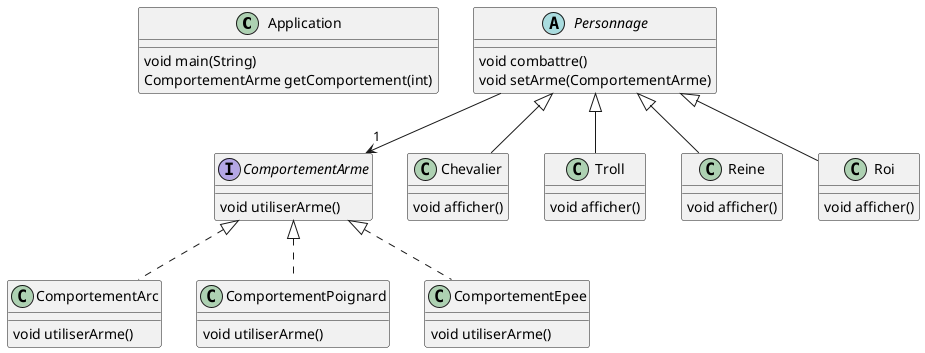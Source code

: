 @startuml

' definitions
' -----------

' package "appli"
class Application
' end package

' package "comportements"
interface ComportementArme
' end package

' package "modeles"
abstract Personnage
class Chevalier
class Troll
class Reine
class Roi
' end package

' package "comportements.impl"
class ComportementArc
class ComportementPoignard
class ComportementEpee
' end package

' content
' -------

' Application:
Application : void main(String)
Application : ComportementArme getComportement(int)

' Chevalier:
Personnage <|-- Chevalier
Chevalier : void afficher()

' ComportementPoignard:
ComportementArme <|.. ComportementPoignard
ComportementPoignard : void utiliserArme()

' ComportementArme:
ComportementArme : void utiliserArme()

' Troll:
Personnage <|-- Troll
Troll : void afficher()

' ComportementArc:
ComportementArme <|.. ComportementArc
ComportementArc : void utiliserArme()

' Personnage:
Personnage --> "1" ComportementArme
Personnage : void combattre()
Personnage : void setArme(ComportementArme)

' ComportementEpee:
ComportementArme <|.. ComportementEpee
ComportementEpee : void utiliserArme()

' Reine:
Personnage <|-- Reine
Reine : void afficher()

' Roi:
Personnage <|-- Roi
Roi : void afficher()

@enduml
